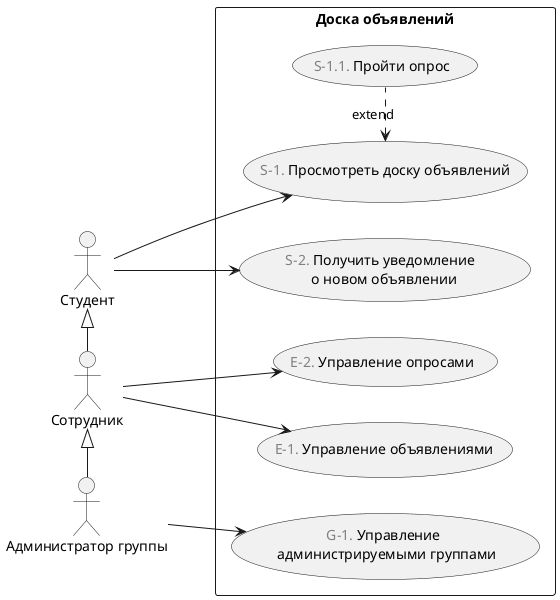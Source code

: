 ﻿@startuml
'https://plantuml.com/use-case-diagram 

left to right direction

:Студент: as student
:Сотрудник: as employee
:Администратор группы: as groupAdmin

rectangle "Доска объявлений" {
    (<font color="gray">S-1.</font> Просмотреть доску объявлений) as view_board
    (<font color="gray">S-1.1.</font> Пройти опрос) as take_survey
    
    student --> view_board
    view_board <.right. take_survey : extend
    student --> (<font color="gray">S-2.</font> Получить уведомление \n о новом объявлении)
    
    student <|-r- employee
    employee --> (<font color="gray">E-2.</font> Управление опросами)
    employee --> (<font color="gray">E-1.</font> Управление объявлениями)
    
    employee <|-r- groupAdmin
    groupAdmin --> (<font color="gray">G-1.</font> Управление \n администрируемыми группами)
}

@enduml

